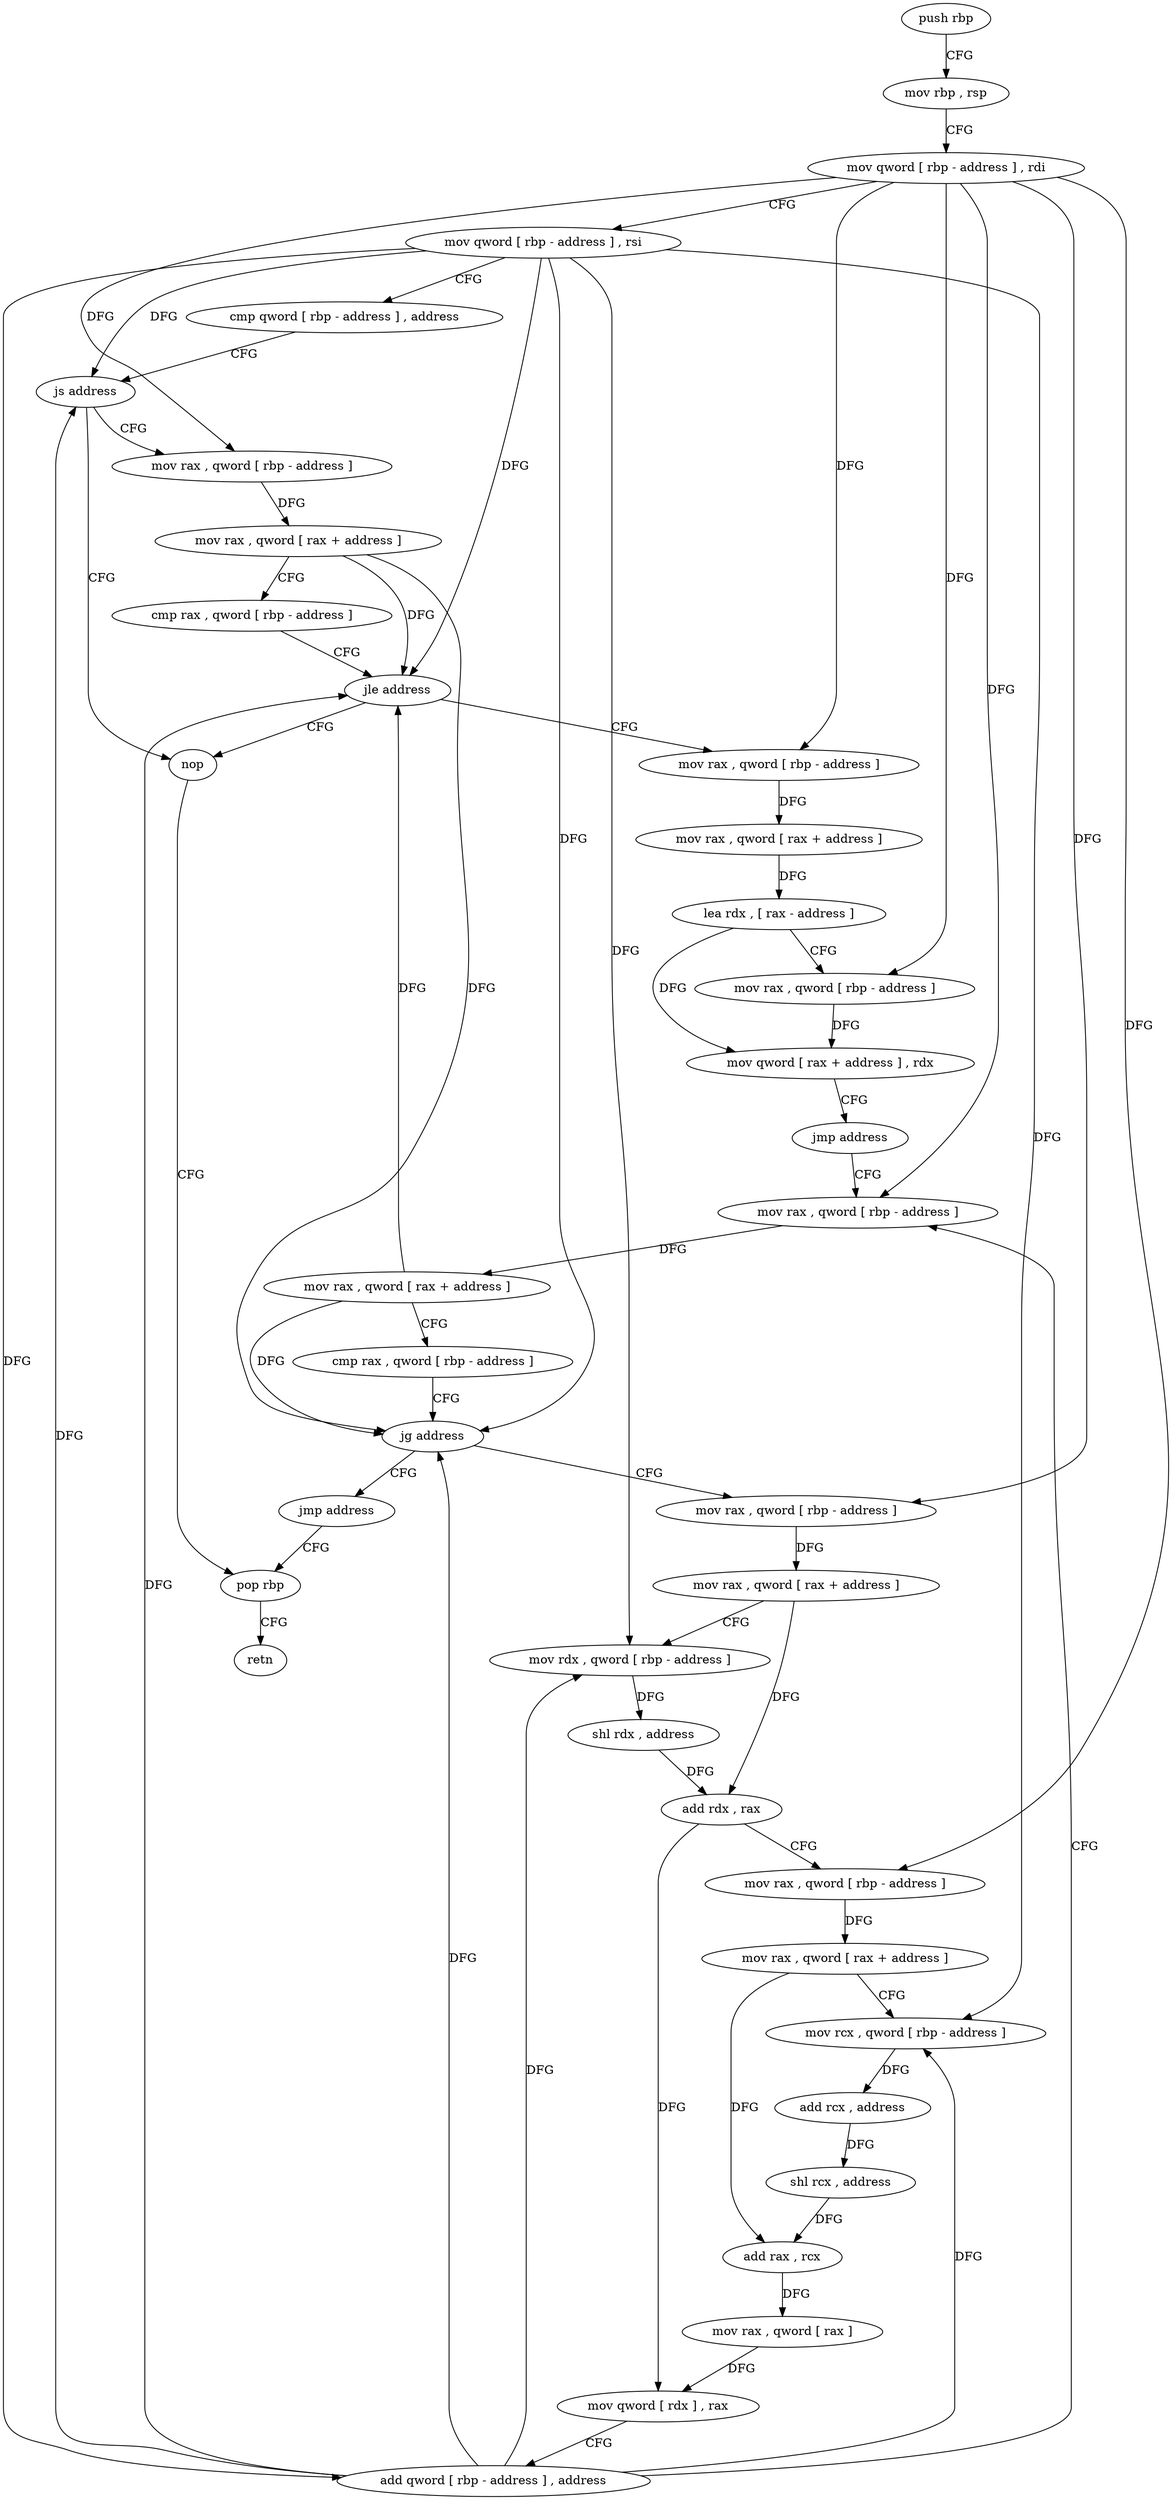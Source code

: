 digraph "func" {
"4380635" [label = "push rbp" ]
"4380636" [label = "mov rbp , rsp" ]
"4380639" [label = "mov qword [ rbp - address ] , rdi" ]
"4380643" [label = "mov qword [ rbp - address ] , rsi" ]
"4380647" [label = "cmp qword [ rbp - address ] , address" ]
"4380652" [label = "js address" ]
"4380759" [label = "nop" ]
"4380654" [label = "mov rax , qword [ rbp - address ]" ]
"4380760" [label = "pop rbp" ]
"4380658" [label = "mov rax , qword [ rax + address ]" ]
"4380662" [label = "cmp rax , qword [ rbp - address ]" ]
"4380666" [label = "jle address" ]
"4380668" [label = "mov rax , qword [ rbp - address ]" ]
"4380672" [label = "mov rax , qword [ rax + address ]" ]
"4380676" [label = "lea rdx , [ rax - address ]" ]
"4380680" [label = "mov rax , qword [ rbp - address ]" ]
"4380684" [label = "mov qword [ rax + address ] , rdx" ]
"4380688" [label = "jmp address" ]
"4380743" [label = "mov rax , qword [ rbp - address ]" ]
"4380747" [label = "mov rax , qword [ rax + address ]" ]
"4380751" [label = "cmp rax , qword [ rbp - address ]" ]
"4380755" [label = "jg address" ]
"4380690" [label = "mov rax , qword [ rbp - address ]" ]
"4380757" [label = "jmp address" ]
"4380694" [label = "mov rax , qword [ rax + address ]" ]
"4380698" [label = "mov rdx , qword [ rbp - address ]" ]
"4380702" [label = "shl rdx , address" ]
"4380706" [label = "add rdx , rax" ]
"4380709" [label = "mov rax , qword [ rbp - address ]" ]
"4380713" [label = "mov rax , qword [ rax + address ]" ]
"4380717" [label = "mov rcx , qword [ rbp - address ]" ]
"4380721" [label = "add rcx , address" ]
"4380725" [label = "shl rcx , address" ]
"4380729" [label = "add rax , rcx" ]
"4380732" [label = "mov rax , qword [ rax ]" ]
"4380735" [label = "mov qword [ rdx ] , rax" ]
"4380738" [label = "add qword [ rbp - address ] , address" ]
"4380761" [label = "retn" ]
"4380635" -> "4380636" [ label = "CFG" ]
"4380636" -> "4380639" [ label = "CFG" ]
"4380639" -> "4380643" [ label = "CFG" ]
"4380639" -> "4380654" [ label = "DFG" ]
"4380639" -> "4380668" [ label = "DFG" ]
"4380639" -> "4380680" [ label = "DFG" ]
"4380639" -> "4380743" [ label = "DFG" ]
"4380639" -> "4380690" [ label = "DFG" ]
"4380639" -> "4380709" [ label = "DFG" ]
"4380643" -> "4380647" [ label = "CFG" ]
"4380643" -> "4380652" [ label = "DFG" ]
"4380643" -> "4380666" [ label = "DFG" ]
"4380643" -> "4380755" [ label = "DFG" ]
"4380643" -> "4380698" [ label = "DFG" ]
"4380643" -> "4380717" [ label = "DFG" ]
"4380643" -> "4380738" [ label = "DFG" ]
"4380647" -> "4380652" [ label = "CFG" ]
"4380652" -> "4380759" [ label = "CFG" ]
"4380652" -> "4380654" [ label = "CFG" ]
"4380759" -> "4380760" [ label = "CFG" ]
"4380654" -> "4380658" [ label = "DFG" ]
"4380760" -> "4380761" [ label = "CFG" ]
"4380658" -> "4380662" [ label = "CFG" ]
"4380658" -> "4380666" [ label = "DFG" ]
"4380658" -> "4380755" [ label = "DFG" ]
"4380662" -> "4380666" [ label = "CFG" ]
"4380666" -> "4380759" [ label = "CFG" ]
"4380666" -> "4380668" [ label = "CFG" ]
"4380668" -> "4380672" [ label = "DFG" ]
"4380672" -> "4380676" [ label = "DFG" ]
"4380676" -> "4380680" [ label = "CFG" ]
"4380676" -> "4380684" [ label = "DFG" ]
"4380680" -> "4380684" [ label = "DFG" ]
"4380684" -> "4380688" [ label = "CFG" ]
"4380688" -> "4380743" [ label = "CFG" ]
"4380743" -> "4380747" [ label = "DFG" ]
"4380747" -> "4380751" [ label = "CFG" ]
"4380747" -> "4380666" [ label = "DFG" ]
"4380747" -> "4380755" [ label = "DFG" ]
"4380751" -> "4380755" [ label = "CFG" ]
"4380755" -> "4380690" [ label = "CFG" ]
"4380755" -> "4380757" [ label = "CFG" ]
"4380690" -> "4380694" [ label = "DFG" ]
"4380757" -> "4380760" [ label = "CFG" ]
"4380694" -> "4380698" [ label = "CFG" ]
"4380694" -> "4380706" [ label = "DFG" ]
"4380698" -> "4380702" [ label = "DFG" ]
"4380702" -> "4380706" [ label = "DFG" ]
"4380706" -> "4380709" [ label = "CFG" ]
"4380706" -> "4380735" [ label = "DFG" ]
"4380709" -> "4380713" [ label = "DFG" ]
"4380713" -> "4380717" [ label = "CFG" ]
"4380713" -> "4380729" [ label = "DFG" ]
"4380717" -> "4380721" [ label = "DFG" ]
"4380721" -> "4380725" [ label = "DFG" ]
"4380725" -> "4380729" [ label = "DFG" ]
"4380729" -> "4380732" [ label = "DFG" ]
"4380732" -> "4380735" [ label = "DFG" ]
"4380735" -> "4380738" [ label = "CFG" ]
"4380738" -> "4380743" [ label = "CFG" ]
"4380738" -> "4380652" [ label = "DFG" ]
"4380738" -> "4380666" [ label = "DFG" ]
"4380738" -> "4380755" [ label = "DFG" ]
"4380738" -> "4380698" [ label = "DFG" ]
"4380738" -> "4380717" [ label = "DFG" ]
}
